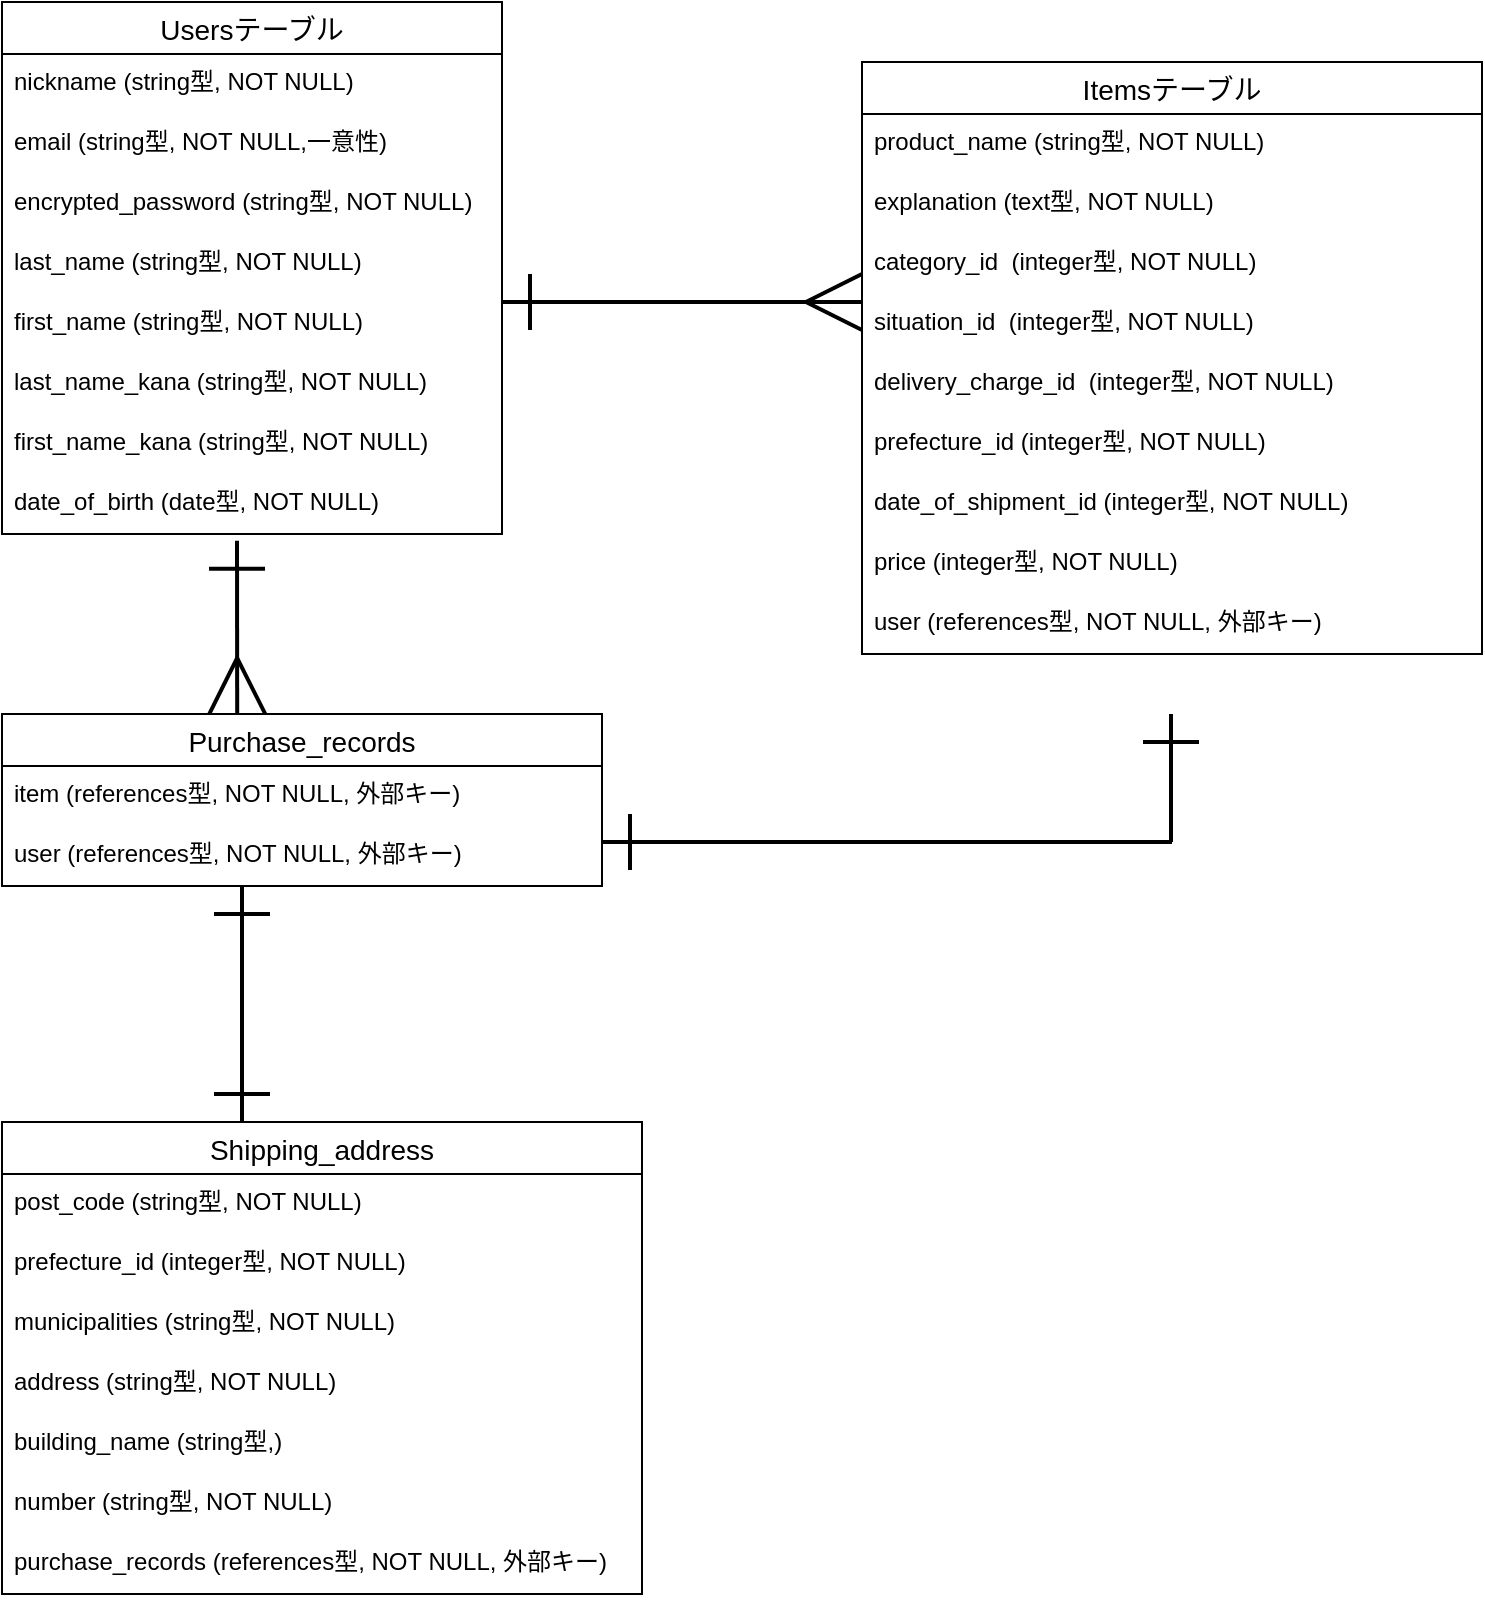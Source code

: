 <mxfile>
    <diagram id="Y7Rlqqm2lIZ8MmgGozZI" name="ページ1">
        <mxGraphModel dx="600" dy="820" grid="1" gridSize="10" guides="1" tooltips="1" connect="1" arrows="1" fold="1" page="1" pageScale="1" pageWidth="827" pageHeight="1169" math="0" shadow="0">
            <root>
                <mxCell id="0"/>
                <mxCell id="1" parent="0"/>
                <mxCell id="5gRaCSW5f3tHbZv7aehm-43" value="Usersテーブル" style="swimlane;fontStyle=0;childLayout=stackLayout;horizontal=1;startSize=26;horizontalStack=0;resizeParent=1;resizeParentMax=0;resizeLast=0;collapsible=1;marginBottom=0;align=center;fontSize=14;" parent="1" vertex="1">
                    <mxGeometry x="80" y="10" width="250" height="266" as="geometry"/>
                </mxCell>
                <mxCell id="5gRaCSW5f3tHbZv7aehm-44" value="nickname (string型, NOT NULL)" style="text;strokeColor=none;fillColor=none;spacingLeft=4;spacingRight=4;overflow=hidden;rotatable=0;points=[[0,0.5],[1,0.5]];portConstraint=eastwest;fontSize=12;" parent="5gRaCSW5f3tHbZv7aehm-43" vertex="1">
                    <mxGeometry y="26" width="250" height="30" as="geometry"/>
                </mxCell>
                <mxCell id="5gRaCSW5f3tHbZv7aehm-45" value="email (string型, NOT NULL,一意性)" style="text;strokeColor=none;fillColor=none;spacingLeft=4;spacingRight=4;overflow=hidden;rotatable=0;points=[[0,0.5],[1,0.5]];portConstraint=eastwest;fontSize=12;" parent="5gRaCSW5f3tHbZv7aehm-43" vertex="1">
                    <mxGeometry y="56" width="250" height="30" as="geometry"/>
                </mxCell>
                <mxCell id="5gRaCSW5f3tHbZv7aehm-46" value="encrypted_password (string型, NOT NULL)" style="text;strokeColor=none;fillColor=none;spacingLeft=4;spacingRight=4;overflow=hidden;rotatable=0;points=[[0,0.5],[1,0.5]];portConstraint=eastwest;fontSize=12;" parent="5gRaCSW5f3tHbZv7aehm-43" vertex="1">
                    <mxGeometry y="86" width="250" height="30" as="geometry"/>
                </mxCell>
                <mxCell id="5gRaCSW5f3tHbZv7aehm-47" value="last_name (string型, NOT NULL)" style="text;strokeColor=none;fillColor=none;spacingLeft=4;spacingRight=4;overflow=hidden;rotatable=0;points=[[0,0.5],[1,0.5]];portConstraint=eastwest;fontSize=12;" parent="5gRaCSW5f3tHbZv7aehm-43" vertex="1">
                    <mxGeometry y="116" width="250" height="30" as="geometry"/>
                </mxCell>
                <mxCell id="5" value="first_name (string型, NOT NULL)" style="text;strokeColor=none;fillColor=none;spacingLeft=4;spacingRight=4;overflow=hidden;rotatable=0;points=[[0,0.5],[1,0.5]];portConstraint=eastwest;fontSize=12;" vertex="1" parent="5gRaCSW5f3tHbZv7aehm-43">
                    <mxGeometry y="146" width="250" height="30" as="geometry"/>
                </mxCell>
                <mxCell id="4" value="last_name_kana (string型, NOT NULL)" style="text;strokeColor=none;fillColor=none;spacingLeft=4;spacingRight=4;overflow=hidden;rotatable=0;points=[[0,0.5],[1,0.5]];portConstraint=eastwest;fontSize=12;" vertex="1" parent="5gRaCSW5f3tHbZv7aehm-43">
                    <mxGeometry y="176" width="250" height="30" as="geometry"/>
                </mxCell>
                <mxCell id="3" value="first_name_kana (string型, NOT NULL)" style="text;strokeColor=none;fillColor=none;spacingLeft=4;spacingRight=4;overflow=hidden;rotatable=0;points=[[0,0.5],[1,0.5]];portConstraint=eastwest;fontSize=12;" vertex="1" parent="5gRaCSW5f3tHbZv7aehm-43">
                    <mxGeometry y="206" width="250" height="30" as="geometry"/>
                </mxCell>
                <mxCell id="5gRaCSW5f3tHbZv7aehm-48" value="date_of_birth (date型, NOT NULL)" style="text;strokeColor=none;fillColor=none;spacingLeft=4;spacingRight=4;overflow=hidden;rotatable=0;points=[[0,0.5],[1,0.5]];portConstraint=eastwest;fontSize=12;" parent="5gRaCSW5f3tHbZv7aehm-43" vertex="1">
                    <mxGeometry y="236" width="250" height="30" as="geometry"/>
                </mxCell>
                <mxCell id="5gRaCSW5f3tHbZv7aehm-81" style="edgeStyle=none;rounded=0;html=1;strokeWidth=2;startArrow=ERone;startFill=0;endArrow=none;endFill=0;startSize=25;endSize=25;sourcePerimeterSpacing=0;targetPerimeterSpacing=0;" parent="1" edge="1">
                    <mxGeometry relative="1" as="geometry">
                        <mxPoint x="664.5" y="430" as="targetPoint"/>
                        <mxPoint x="664.5" y="366" as="sourcePoint"/>
                    </mxGeometry>
                </mxCell>
                <mxCell id="5gRaCSW5f3tHbZv7aehm-50" value="Itemsテーブル" style="swimlane;fontStyle=0;childLayout=stackLayout;horizontal=1;startSize=26;horizontalStack=0;resizeParent=1;resizeParentMax=0;resizeLast=0;collapsible=1;marginBottom=0;align=center;fontSize=14;" parent="1" vertex="1">
                    <mxGeometry x="510" y="40" width="310" height="296" as="geometry"/>
                </mxCell>
                <mxCell id="5gRaCSW5f3tHbZv7aehm-84" value="product_name (string型, NOT NULL)" style="text;strokeColor=none;fillColor=none;spacingLeft=4;spacingRight=4;overflow=hidden;rotatable=0;points=[[0,0.5],[1,0.5]];portConstraint=eastwest;fontSize=12;" parent="5gRaCSW5f3tHbZv7aehm-50" vertex="1">
                    <mxGeometry y="26" width="310" height="30" as="geometry"/>
                </mxCell>
                <mxCell id="5gRaCSW5f3tHbZv7aehm-52" value="explanation (text型, NOT NULL)" style="text;strokeColor=none;fillColor=none;spacingLeft=4;spacingRight=4;overflow=hidden;rotatable=0;points=[[0,0.5],[1,0.5]];portConstraint=eastwest;fontSize=12;" parent="5gRaCSW5f3tHbZv7aehm-50" vertex="1">
                    <mxGeometry y="56" width="310" height="30" as="geometry"/>
                </mxCell>
                <mxCell id="5gRaCSW5f3tHbZv7aehm-53" value="category_id  (integer型, NOT NULL)" style="text;strokeColor=none;fillColor=none;spacingLeft=4;spacingRight=4;overflow=hidden;rotatable=0;points=[[0,0.5],[1,0.5]];portConstraint=eastwest;fontSize=12;" parent="5gRaCSW5f3tHbZv7aehm-50" vertex="1">
                    <mxGeometry y="86" width="310" height="30" as="geometry"/>
                </mxCell>
                <mxCell id="5gRaCSW5f3tHbZv7aehm-63" value="situation_id  (integer型, NOT NULL)" style="text;strokeColor=none;fillColor=none;spacingLeft=4;spacingRight=4;overflow=hidden;rotatable=0;points=[[0,0.5],[1,0.5]];portConstraint=eastwest;fontSize=12;" parent="5gRaCSW5f3tHbZv7aehm-50" vertex="1">
                    <mxGeometry y="116" width="310" height="30" as="geometry"/>
                </mxCell>
                <mxCell id="5gRaCSW5f3tHbZv7aehm-62" value="delivery_charge_id  (integer型, NOT NULL)" style="text;strokeColor=none;fillColor=none;spacingLeft=4;spacingRight=4;overflow=hidden;rotatable=0;points=[[0,0.5],[1,0.5]];portConstraint=eastwest;fontSize=12;" parent="5gRaCSW5f3tHbZv7aehm-50" vertex="1">
                    <mxGeometry y="146" width="310" height="30" as="geometry"/>
                </mxCell>
                <mxCell id="5gRaCSW5f3tHbZv7aehm-61" value="prefecture_id (integer型, NOT NULL)" style="text;strokeColor=none;fillColor=none;spacingLeft=4;spacingRight=4;overflow=hidden;rotatable=0;points=[[0,0.5],[1,0.5]];portConstraint=eastwest;fontSize=12;" parent="5gRaCSW5f3tHbZv7aehm-50" vertex="1">
                    <mxGeometry y="176" width="310" height="30" as="geometry"/>
                </mxCell>
                <mxCell id="5gRaCSW5f3tHbZv7aehm-60" value="date_of_shipment_id (integer型, NOT NULL)" style="text;strokeColor=none;fillColor=none;spacingLeft=4;spacingRight=4;overflow=hidden;rotatable=0;points=[[0,0.5],[1,0.5]];portConstraint=eastwest;fontSize=12;" parent="5gRaCSW5f3tHbZv7aehm-50" vertex="1">
                    <mxGeometry y="206" width="310" height="30" as="geometry"/>
                </mxCell>
                <mxCell id="5gRaCSW5f3tHbZv7aehm-59" value="price (integer型, NOT NULL)" style="text;strokeColor=none;fillColor=none;spacingLeft=4;spacingRight=4;overflow=hidden;rotatable=0;points=[[0,0.5],[1,0.5]];portConstraint=eastwest;fontSize=12;" parent="5gRaCSW5f3tHbZv7aehm-50" vertex="1">
                    <mxGeometry y="236" width="310" height="30" as="geometry"/>
                </mxCell>
                <mxCell id="5gRaCSW5f3tHbZv7aehm-58" value="user (references型, NOT NULL, 外部キー)" style="text;strokeColor=none;fillColor=none;spacingLeft=4;spacingRight=4;overflow=hidden;rotatable=0;points=[[0,0.5],[1,0.5]];portConstraint=eastwest;fontSize=12;" parent="5gRaCSW5f3tHbZv7aehm-50" vertex="1">
                    <mxGeometry y="266" width="310" height="30" as="geometry"/>
                </mxCell>
                <mxCell id="5gRaCSW5f3tHbZv7aehm-64" value="Purchase_records" style="swimlane;fontStyle=0;childLayout=stackLayout;horizontal=1;startSize=26;horizontalStack=0;resizeParent=1;resizeParentMax=0;resizeLast=0;collapsible=1;marginBottom=0;align=center;fontSize=14;" parent="1" vertex="1">
                    <mxGeometry x="80" y="366" width="300" height="86" as="geometry"/>
                </mxCell>
                <mxCell id="5gRaCSW5f3tHbZv7aehm-65" value="item (references型, NOT NULL, 外部キー)" style="text;strokeColor=none;fillColor=none;spacingLeft=4;spacingRight=4;overflow=hidden;rotatable=0;points=[[0,0.5],[1,0.5]];portConstraint=eastwest;fontSize=12;" parent="5gRaCSW5f3tHbZv7aehm-64" vertex="1">
                    <mxGeometry y="26" width="300" height="30" as="geometry"/>
                </mxCell>
                <mxCell id="5gRaCSW5f3tHbZv7aehm-66" value="user (references型, NOT NULL, 外部キー)" style="text;strokeColor=none;fillColor=none;spacingLeft=4;spacingRight=4;overflow=hidden;rotatable=0;points=[[0,0.5],[1,0.5]];portConstraint=eastwest;fontSize=12;" parent="5gRaCSW5f3tHbZv7aehm-64" vertex="1">
                    <mxGeometry y="56" width="300" height="30" as="geometry"/>
                </mxCell>
                <mxCell id="5gRaCSW5f3tHbZv7aehm-68" value="Shipping_address" style="swimlane;fontStyle=0;childLayout=stackLayout;horizontal=1;startSize=26;horizontalStack=0;resizeParent=1;resizeParentMax=0;resizeLast=0;collapsible=1;marginBottom=0;align=center;fontSize=14;" parent="1" vertex="1">
                    <mxGeometry x="80" y="570" width="320" height="236" as="geometry"/>
                </mxCell>
                <mxCell id="5gRaCSW5f3tHbZv7aehm-69" value="post_code (string型, NOT NULL)" style="text;strokeColor=none;fillColor=none;spacingLeft=4;spacingRight=4;overflow=hidden;rotatable=0;points=[[0,0.5],[1,0.5]];portConstraint=eastwest;fontSize=12;" parent="5gRaCSW5f3tHbZv7aehm-68" vertex="1">
                    <mxGeometry y="26" width="320" height="30" as="geometry"/>
                </mxCell>
                <mxCell id="5gRaCSW5f3tHbZv7aehm-70" value="prefecture_id (integer型, NOT NULL)" style="text;strokeColor=none;fillColor=none;spacingLeft=4;spacingRight=4;overflow=hidden;rotatable=0;points=[[0,0.5],[1,0.5]];portConstraint=eastwest;fontSize=12;" parent="5gRaCSW5f3tHbZv7aehm-68" vertex="1">
                    <mxGeometry y="56" width="320" height="30" as="geometry"/>
                </mxCell>
                <mxCell id="5gRaCSW5f3tHbZv7aehm-71" value="municipalities (string型, NOT NULL)" style="text;strokeColor=none;fillColor=none;spacingLeft=4;spacingRight=4;overflow=hidden;rotatable=0;points=[[0,0.5],[1,0.5]];portConstraint=eastwest;fontSize=12;" parent="5gRaCSW5f3tHbZv7aehm-68" vertex="1">
                    <mxGeometry y="86" width="320" height="30" as="geometry"/>
                </mxCell>
                <mxCell id="5gRaCSW5f3tHbZv7aehm-75" value="address (string型, NOT NULL)" style="text;strokeColor=none;fillColor=none;spacingLeft=4;spacingRight=4;overflow=hidden;rotatable=0;points=[[0,0.5],[1,0.5]];portConstraint=eastwest;fontSize=12;" parent="5gRaCSW5f3tHbZv7aehm-68" vertex="1">
                    <mxGeometry y="116" width="320" height="30" as="geometry"/>
                </mxCell>
                <mxCell id="5gRaCSW5f3tHbZv7aehm-74" value="building_name (string型,)" style="text;strokeColor=none;fillColor=none;spacingLeft=4;spacingRight=4;overflow=hidden;rotatable=0;points=[[0,0.5],[1,0.5]];portConstraint=eastwest;fontSize=12;" parent="5gRaCSW5f3tHbZv7aehm-68" vertex="1">
                    <mxGeometry y="146" width="320" height="30" as="geometry"/>
                </mxCell>
                <mxCell id="5gRaCSW5f3tHbZv7aehm-73" value="number (string型, NOT NULL)" style="text;strokeColor=none;fillColor=none;spacingLeft=4;spacingRight=4;overflow=hidden;rotatable=0;points=[[0,0.5],[1,0.5]];portConstraint=eastwest;fontSize=12;" parent="5gRaCSW5f3tHbZv7aehm-68" vertex="1">
                    <mxGeometry y="176" width="320" height="30" as="geometry"/>
                </mxCell>
                <mxCell id="5gRaCSW5f3tHbZv7aehm-72" value="purchase_records (references型, NOT NULL, 外部キー)" style="text;strokeColor=none;fillColor=none;spacingLeft=4;spacingRight=4;overflow=hidden;rotatable=0;points=[[0,0.5],[1,0.5]];portConstraint=eastwest;fontSize=12;" parent="5gRaCSW5f3tHbZv7aehm-68" vertex="1">
                    <mxGeometry y="206" width="320" height="30" as="geometry"/>
                </mxCell>
                <mxCell id="5gRaCSW5f3tHbZv7aehm-79" style="html=1;strokeWidth=2;startArrow=ERone;startFill=0;endArrow=ERmany;endFill=0;rounded=0;targetPerimeterSpacing=0;endSize=25;sourcePerimeterSpacing=0;startSize=25;entryX=0.392;entryY=0;entryDx=0;entryDy=0;exitX=0.47;exitY=1.113;exitDx=0;exitDy=0;exitPerimeter=0;entryPerimeter=0;" parent="1" source="5gRaCSW5f3tHbZv7aehm-48" target="5gRaCSW5f3tHbZv7aehm-64" edge="1">
                    <mxGeometry relative="1" as="geometry">
                        <mxPoint x="200" y="360" as="targetPoint"/>
                        <mxPoint x="200" y="230" as="sourcePoint"/>
                        <Array as="points"/>
                    </mxGeometry>
                </mxCell>
                <mxCell id="5gRaCSW5f3tHbZv7aehm-80" style="html=1;strokeWidth=2;startArrow=none;startFill=0;endArrow=ERone;endFill=0;rounded=0;targetPerimeterSpacing=0;endSize=25;sourcePerimeterSpacing=0;startSize=25;" parent="1" edge="1">
                    <mxGeometry relative="1" as="geometry">
                        <mxPoint x="380" y="430" as="targetPoint"/>
                        <mxPoint x="665" y="430" as="sourcePoint"/>
                    </mxGeometry>
                </mxCell>
                <mxCell id="5gRaCSW5f3tHbZv7aehm-82" style="edgeStyle=none;rounded=0;html=1;strokeWidth=2;startArrow=ERone;startFill=0;endArrow=ERone;endFill=0;startSize=25;endSize=25;sourcePerimeterSpacing=0;targetPerimeterSpacing=0;" parent="1" edge="1">
                    <mxGeometry relative="1" as="geometry">
                        <mxPoint x="200" y="570" as="targetPoint"/>
                        <mxPoint x="200" y="452" as="sourcePoint"/>
                        <Array as="points"/>
                    </mxGeometry>
                </mxCell>
                <mxCell id="5gRaCSW5f3tHbZv7aehm-83" style="html=1;strokeWidth=2;startArrow=ERmany;startFill=0;endArrow=ERone;endFill=0;rounded=0;targetPerimeterSpacing=0;endSize=25;sourcePerimeterSpacing=0;startSize=25;" parent="1" edge="1">
                    <mxGeometry relative="1" as="geometry">
                        <mxPoint x="330" y="160" as="targetPoint"/>
                        <mxPoint x="510" y="160" as="sourcePoint"/>
                    </mxGeometry>
                </mxCell>
            </root>
        </mxGraphModel>
    </diagram>
</mxfile>